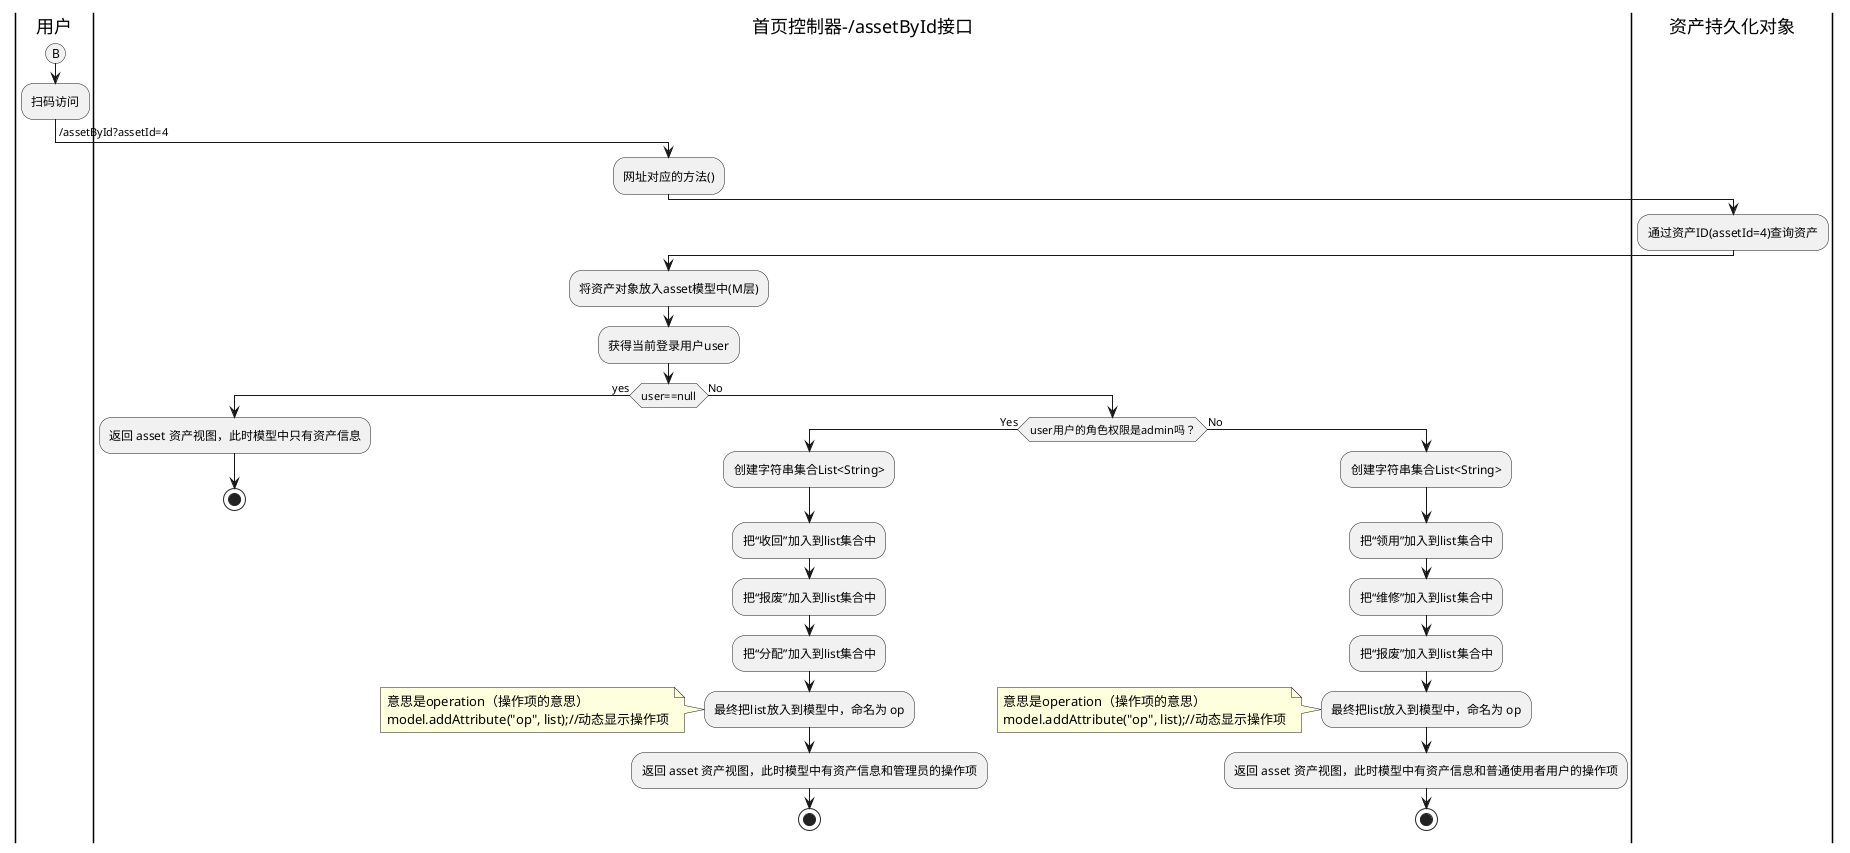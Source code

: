 @startuml
'3.扫码显示操作项

|用户|
(B)
:扫码访问;
->/assetById?assetId=4;
|首页控制器-/assetById接口|
:网址对应的方法();
|资产持久化对象|
:通过资产ID(assetId=4)查询资产;
|首页控制器-/assetById接口|
:将资产对象放入asset模型中(M层);
:获得当前登录用户user;
if (user==null) then (yes)
:返回 asset 资产视图，此时模型中只有资产信息;
stop
else (No)

if (user用户的角色权限是admin吗？) then (Yes)
:创建字符串集合List<String>;
:把“收回”加入到list集合中;
:把“报废”加入到list集合中;
:把“分配”加入到list集合中;
:最终把list放入到模型中，命名为 op;
note left
  意思是operation（操作项的意思）
  model.addAttribute("op", list);//动态显示操作项
end note
:返回 asset 资产视图，此时模型中有资产信息和管理员的操作项;
stop
else (No)

:创建字符串集合List<String>;
:把“领用”加入到list集合中;
:把“维修”加入到list集合中;
:把“报废”加入到list集合中;
:最终把list放入到模型中，命名为 op;
note left
  意思是operation（操作项的意思）
  model.addAttribute("op", list);//动态显示操作项
end note
:返回 asset 资产视图，此时模型中有资产信息和普通使用者用户的操作项;
stop
@enduml